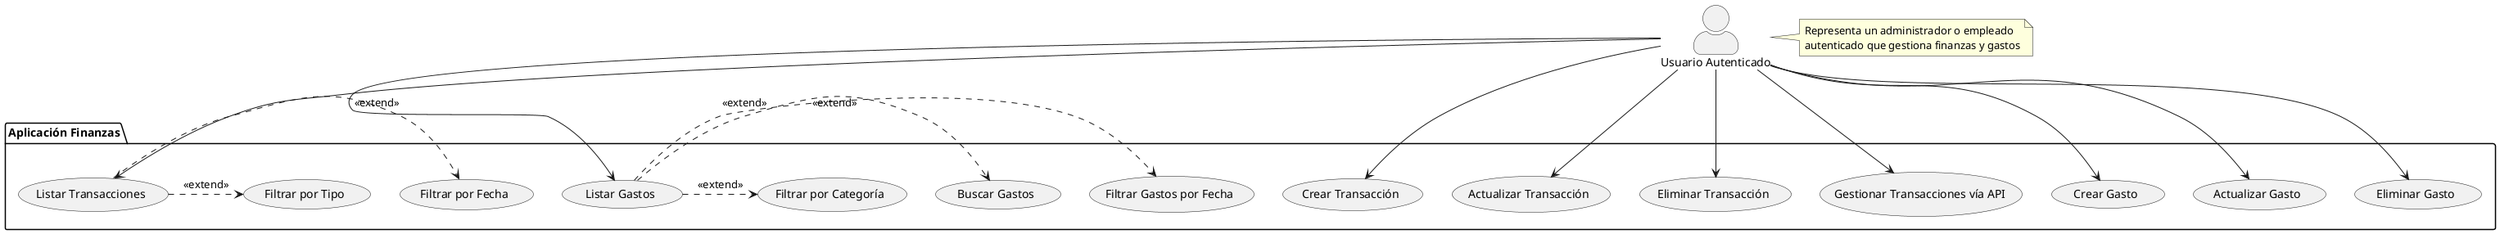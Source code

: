 @startuml
' Diagrama de Casos de Uso para la aplicación Finanzas (AutoGest S.L.)

' Configuración
skinparam monochrome false
skinparam shadowing false
skinparam actorStyle awesome

' Actores
actor "Usuario Autenticado" as User

' Sistema
package "Aplicación Finanzas" {

  ' Casos de Uso - Transacciones Financieras
  (Listar Transacciones) as ListarFinanzas
  (Crear Transacción) as CrearFinanzas
  (Actualizar Transacción) as ActualizarFinanzas
  (Eliminar Transacción) as EliminarFinanzas
  (Filtrar por Tipo) as FiltrarTipo
  (Filtrar por Fecha) as FiltrarFecha
  (Gestionar Transacciones vía API) as GestionarFinanzasAPI

  ' Casos de Uso - Gastos
  (Listar Gastos) as ListarGastos
  (Crear Gasto) as CrearGasto
  (Actualizar Gasto) as ActualizarGasto
  (Eliminar Gasto) as EliminarGasto
  (Buscar Gastos) as BuscarGastos
  (Filtrar por Categoría) as FiltrarCategoria
  (Filtrar Gastos por Fecha) as FiltrarGastosFecha

  ' Relaciones entre Casos de Uso
  ListarFinanzas .> FiltrarTipo : <<extend>>
  ListarFinanzas .> FiltrarFecha : <<extend>>
  ListarGastos .> BuscarGastos : <<extend>>
  ListarGastos .> FiltrarCategoria : <<extend>>
  ListarGastos .> FiltrarGastosFecha : <<extend>>
}

' Relaciones entre Actores y Casos de Uso
User --> ListarFinanzas
User --> CrearFinanzas
User --> ActualizarFinanzas
User --> EliminarFinanzas
User --> GestionarFinanzasAPI
User --> ListarGastos
User --> CrearGasto
User --> ActualizarGasto
User --> EliminarGasto

' Notas
note right of User: Representa un administrador o empleado\nautenticado que gestiona finanzas y gastos

@enduml